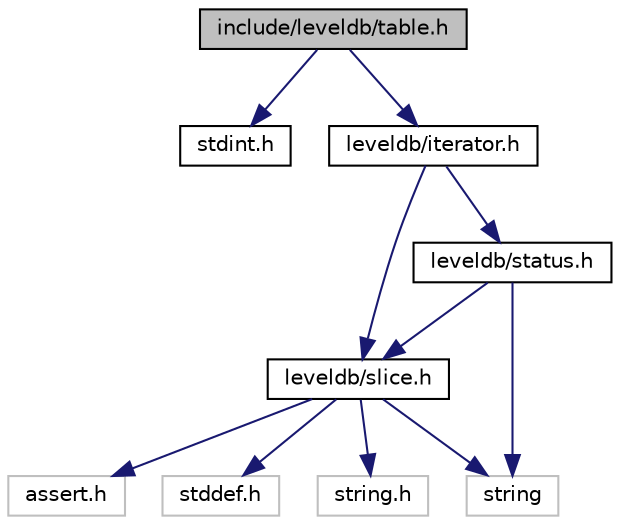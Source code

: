 digraph "include/leveldb/table.h"
{
  edge [fontname="Helvetica",fontsize="10",labelfontname="Helvetica",labelfontsize="10"];
  node [fontname="Helvetica",fontsize="10",shape=record];
  Node1 [label="include/leveldb/table.h",height=0.2,width=0.4,color="black", fillcolor="grey75", style="filled" fontcolor="black"];
  Node1 -> Node2 [color="midnightblue",fontsize="10",style="solid",fontname="Helvetica"];
  Node2 [label="stdint.h",height=0.2,width=0.4,color="black", fillcolor="white", style="filled",URL="$stdint_8h.html"];
  Node1 -> Node3 [color="midnightblue",fontsize="10",style="solid",fontname="Helvetica"];
  Node3 [label="leveldb/iterator.h",height=0.2,width=0.4,color="black", fillcolor="white", style="filled",URL="$iterator_8h.html"];
  Node3 -> Node4 [color="midnightblue",fontsize="10",style="solid",fontname="Helvetica"];
  Node4 [label="leveldb/slice.h",height=0.2,width=0.4,color="black", fillcolor="white", style="filled",URL="$slice_8h.html"];
  Node4 -> Node5 [color="midnightblue",fontsize="10",style="solid",fontname="Helvetica"];
  Node5 [label="assert.h",height=0.2,width=0.4,color="grey75", fillcolor="white", style="filled"];
  Node4 -> Node6 [color="midnightblue",fontsize="10",style="solid",fontname="Helvetica"];
  Node6 [label="stddef.h",height=0.2,width=0.4,color="grey75", fillcolor="white", style="filled"];
  Node4 -> Node7 [color="midnightblue",fontsize="10",style="solid",fontname="Helvetica"];
  Node7 [label="string.h",height=0.2,width=0.4,color="grey75", fillcolor="white", style="filled"];
  Node4 -> Node8 [color="midnightblue",fontsize="10",style="solid",fontname="Helvetica"];
  Node8 [label="string",height=0.2,width=0.4,color="grey75", fillcolor="white", style="filled"];
  Node3 -> Node9 [color="midnightblue",fontsize="10",style="solid",fontname="Helvetica"];
  Node9 [label="leveldb/status.h",height=0.2,width=0.4,color="black", fillcolor="white", style="filled",URL="$status_8h.html"];
  Node9 -> Node8 [color="midnightblue",fontsize="10",style="solid",fontname="Helvetica"];
  Node9 -> Node4 [color="midnightblue",fontsize="10",style="solid",fontname="Helvetica"];
}
